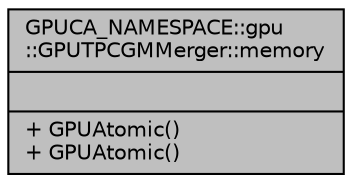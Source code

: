 digraph "GPUCA_NAMESPACE::gpu::GPUTPCGMMerger::memory"
{
 // INTERACTIVE_SVG=YES
  bgcolor="transparent";
  edge [fontname="Helvetica",fontsize="10",labelfontname="Helvetica",labelfontsize="10"];
  node [fontname="Helvetica",fontsize="10",shape=record];
  Node1 [label="{GPUCA_NAMESPACE::gpu\l::GPUTPCGMMerger::memory\n||+ GPUAtomic()\l+ GPUAtomic()\l}",height=0.2,width=0.4,color="black", fillcolor="grey75", style="filled", fontcolor="black"];
}
